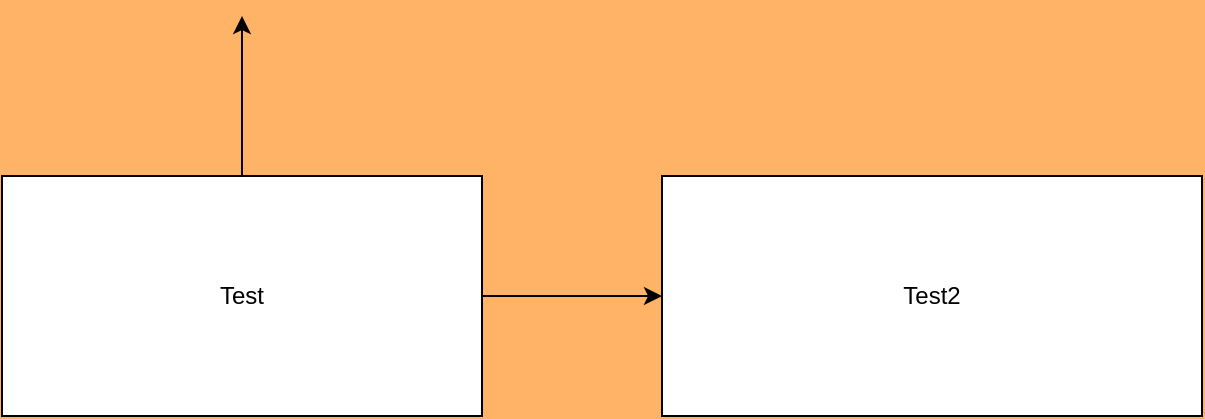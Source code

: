 <mxfile version="21.3.4" type="device">
  <diagram name="Страница 1" id="Tk0heQ0ry-eu_fY6yRR6">
    <mxGraphModel dx="838" dy="545" grid="1" gridSize="10" guides="1" tooltips="1" connect="1" arrows="1" fold="1" page="1" pageScale="1" pageWidth="827" pageHeight="1169" background="#FFB366" math="0" shadow="0">
      <root>
        <mxCell id="0" />
        <mxCell id="1" parent="0" />
        <mxCell id="sGSAAn851OBY-35ecato-5" value="" style="edgeStyle=orthogonalEdgeStyle;rounded=0;orthogonalLoop=1;jettySize=auto;html=1;" parent="1" source="sGSAAn851OBY-35ecato-1" target="sGSAAn851OBY-35ecato-4" edge="1">
          <mxGeometry relative="1" as="geometry" />
        </mxCell>
        <mxCell id="PCgTN_QkUz_J60R6lAeq-1" style="edgeStyle=orthogonalEdgeStyle;rounded=0;orthogonalLoop=1;jettySize=auto;html=1;" edge="1" parent="1" source="sGSAAn851OBY-35ecato-1">
          <mxGeometry relative="1" as="geometry">
            <mxPoint x="240" y="70" as="targetPoint" />
          </mxGeometry>
        </mxCell>
        <mxCell id="sGSAAn851OBY-35ecato-1" value="Test" style="rounded=0;whiteSpace=wrap;html=1;" parent="1" vertex="1">
          <mxGeometry x="120" y="150" width="240" height="120" as="geometry" />
        </mxCell>
        <mxCell id="sGSAAn851OBY-35ecato-4" value="Test2" style="rounded=0;whiteSpace=wrap;html=1;" parent="1" vertex="1">
          <mxGeometry x="450" y="150" width="270" height="120" as="geometry" />
        </mxCell>
      </root>
    </mxGraphModel>
  </diagram>
</mxfile>
